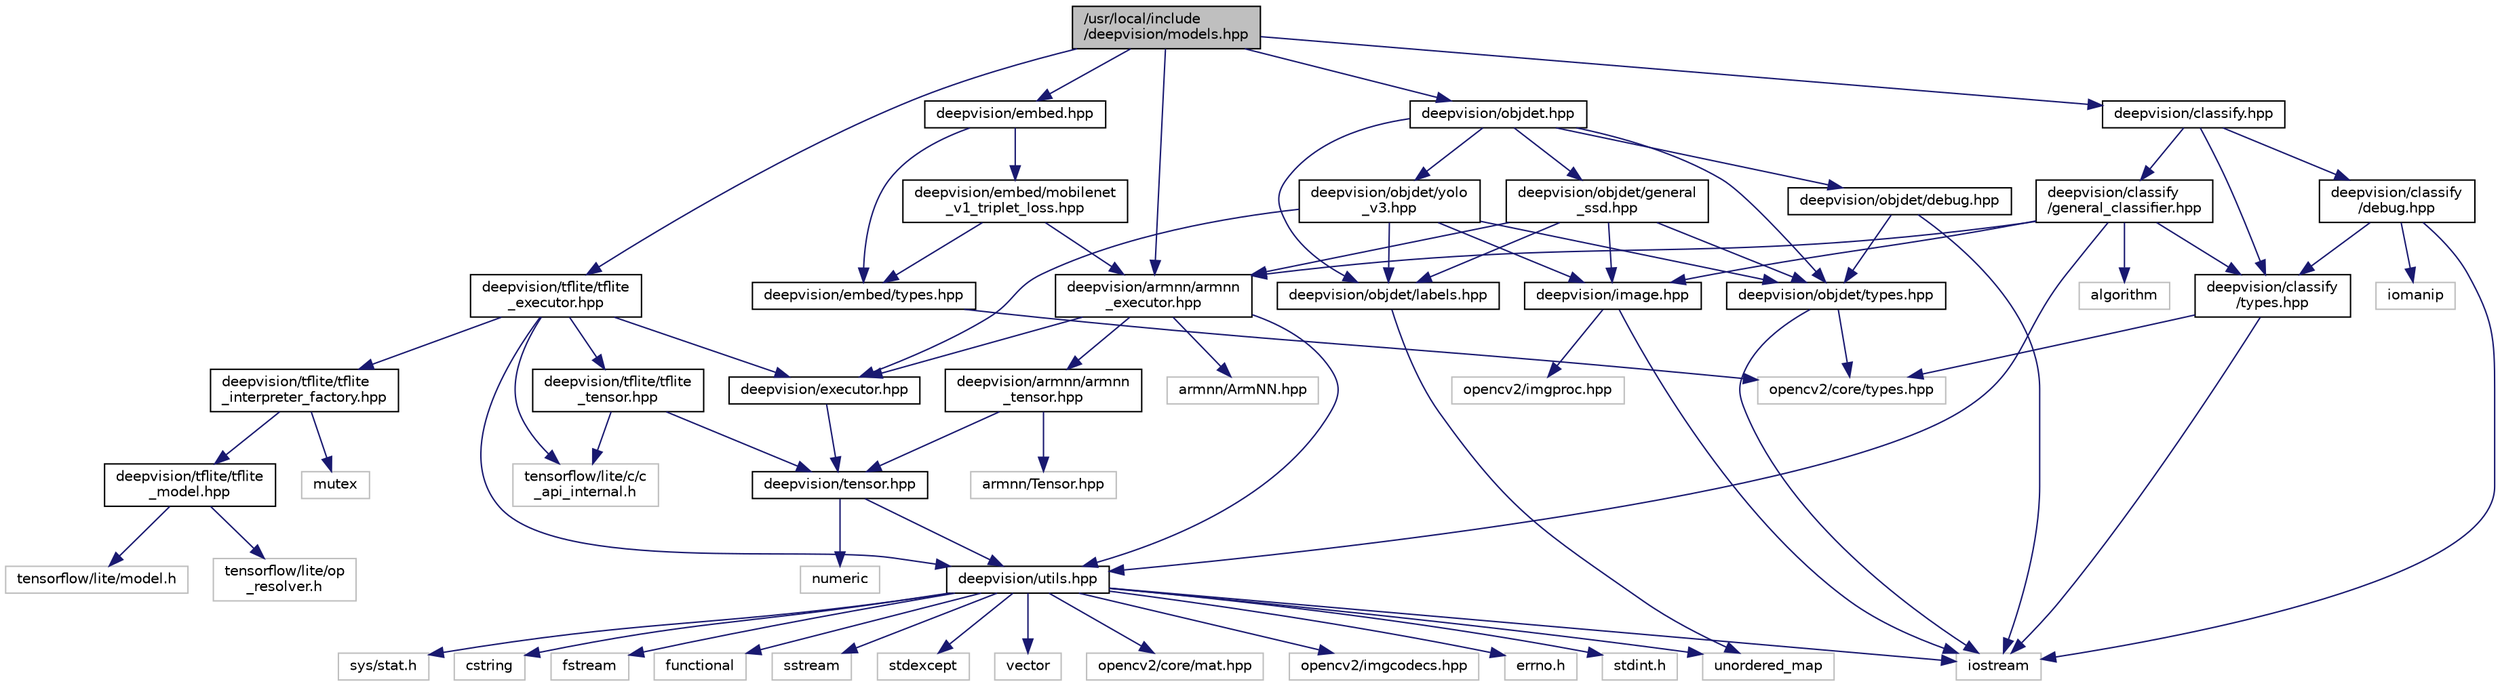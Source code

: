 digraph "/usr/local/include/deepvision/models.hpp"
{
  edge [fontname="Helvetica",fontsize="10",labelfontname="Helvetica",labelfontsize="10"];
  node [fontname="Helvetica",fontsize="10",shape=record];
  Node0 [label="/usr/local/include\l/deepvision/models.hpp",height=0.2,width=0.4,color="black", fillcolor="grey75", style="filled", fontcolor="black"];
  Node0 -> Node1 [color="midnightblue",fontsize="10",style="solid",fontname="Helvetica"];
  Node1 [label="deepvision/embed.hpp",height=0.2,width=0.4,color="black", fillcolor="white", style="filled",URL="$d7/db7/embed_8hpp.html"];
  Node1 -> Node2 [color="midnightblue",fontsize="10",style="solid",fontname="Helvetica"];
  Node2 [label="deepvision/embed/mobilenet\l_v1_triplet_loss.hpp",height=0.2,width=0.4,color="black", fillcolor="white", style="filled",URL="$d5/d3d/mobilenet__v1__triplet__loss_8hpp.html"];
  Node2 -> Node3 [color="midnightblue",fontsize="10",style="solid",fontname="Helvetica"];
  Node3 [label="deepvision/armnn/armnn\l_executor.hpp",height=0.2,width=0.4,color="black", fillcolor="white", style="filled",URL="$d3/dd7/armnn__executor_8hpp.html"];
  Node3 -> Node4 [color="midnightblue",fontsize="10",style="solid",fontname="Helvetica"];
  Node4 [label="deepvision/armnn/armnn\l_tensor.hpp",height=0.2,width=0.4,color="black", fillcolor="white", style="filled",URL="$db/d6c/armnn__tensor_8hpp.html"];
  Node4 -> Node5 [color="midnightblue",fontsize="10",style="solid",fontname="Helvetica"];
  Node5 [label="deepvision/tensor.hpp",height=0.2,width=0.4,color="black", fillcolor="white", style="filled",URL="$d3/d8b/tensor_8hpp.html"];
  Node5 -> Node6 [color="midnightblue",fontsize="10",style="solid",fontname="Helvetica"];
  Node6 [label="deepvision/utils.hpp",height=0.2,width=0.4,color="black", fillcolor="white", style="filled",URL="$d2/dfa/deepvision_2utils_8hpp.html"];
  Node6 -> Node7 [color="midnightblue",fontsize="10",style="solid",fontname="Helvetica"];
  Node7 [label="errno.h",height=0.2,width=0.4,color="grey75", fillcolor="white", style="filled"];
  Node6 -> Node8 [color="midnightblue",fontsize="10",style="solid",fontname="Helvetica"];
  Node8 [label="stdint.h",height=0.2,width=0.4,color="grey75", fillcolor="white", style="filled"];
  Node6 -> Node9 [color="midnightblue",fontsize="10",style="solid",fontname="Helvetica"];
  Node9 [label="sys/stat.h",height=0.2,width=0.4,color="grey75", fillcolor="white", style="filled"];
  Node6 -> Node10 [color="midnightblue",fontsize="10",style="solid",fontname="Helvetica"];
  Node10 [label="cstring",height=0.2,width=0.4,color="grey75", fillcolor="white", style="filled"];
  Node6 -> Node11 [color="midnightblue",fontsize="10",style="solid",fontname="Helvetica"];
  Node11 [label="fstream",height=0.2,width=0.4,color="grey75", fillcolor="white", style="filled"];
  Node6 -> Node12 [color="midnightblue",fontsize="10",style="solid",fontname="Helvetica"];
  Node12 [label="functional",height=0.2,width=0.4,color="grey75", fillcolor="white", style="filled"];
  Node6 -> Node13 [color="midnightblue",fontsize="10",style="solid",fontname="Helvetica"];
  Node13 [label="iostream",height=0.2,width=0.4,color="grey75", fillcolor="white", style="filled"];
  Node6 -> Node14 [color="midnightblue",fontsize="10",style="solid",fontname="Helvetica"];
  Node14 [label="sstream",height=0.2,width=0.4,color="grey75", fillcolor="white", style="filled"];
  Node6 -> Node15 [color="midnightblue",fontsize="10",style="solid",fontname="Helvetica"];
  Node15 [label="stdexcept",height=0.2,width=0.4,color="grey75", fillcolor="white", style="filled"];
  Node6 -> Node16 [color="midnightblue",fontsize="10",style="solid",fontname="Helvetica"];
  Node16 [label="unordered_map",height=0.2,width=0.4,color="grey75", fillcolor="white", style="filled"];
  Node6 -> Node17 [color="midnightblue",fontsize="10",style="solid",fontname="Helvetica"];
  Node17 [label="vector",height=0.2,width=0.4,color="grey75", fillcolor="white", style="filled"];
  Node6 -> Node18 [color="midnightblue",fontsize="10",style="solid",fontname="Helvetica"];
  Node18 [label="opencv2/core/mat.hpp",height=0.2,width=0.4,color="grey75", fillcolor="white", style="filled"];
  Node6 -> Node19 [color="midnightblue",fontsize="10",style="solid",fontname="Helvetica"];
  Node19 [label="opencv2/imgcodecs.hpp",height=0.2,width=0.4,color="grey75", fillcolor="white", style="filled"];
  Node5 -> Node20 [color="midnightblue",fontsize="10",style="solid",fontname="Helvetica"];
  Node20 [label="numeric",height=0.2,width=0.4,color="grey75", fillcolor="white", style="filled"];
  Node4 -> Node21 [color="midnightblue",fontsize="10",style="solid",fontname="Helvetica"];
  Node21 [label="armnn/Tensor.hpp",height=0.2,width=0.4,color="grey75", fillcolor="white", style="filled"];
  Node3 -> Node22 [color="midnightblue",fontsize="10",style="solid",fontname="Helvetica"];
  Node22 [label="deepvision/executor.hpp",height=0.2,width=0.4,color="black", fillcolor="white", style="filled",URL="$d7/d76/executor_8hpp.html"];
  Node22 -> Node5 [color="midnightblue",fontsize="10",style="solid",fontname="Helvetica"];
  Node3 -> Node6 [color="midnightblue",fontsize="10",style="solid",fontname="Helvetica"];
  Node3 -> Node23 [color="midnightblue",fontsize="10",style="solid",fontname="Helvetica"];
  Node23 [label="armnn/ArmNN.hpp",height=0.2,width=0.4,color="grey75", fillcolor="white", style="filled"];
  Node2 -> Node24 [color="midnightblue",fontsize="10",style="solid",fontname="Helvetica"];
  Node24 [label="deepvision/embed/types.hpp",height=0.2,width=0.4,color="black", fillcolor="white", style="filled",URL="$d1/d87/deepvision_2embed_2types_8hpp.html"];
  Node24 -> Node25 [color="midnightblue",fontsize="10",style="solid",fontname="Helvetica"];
  Node25 [label="opencv2/core/types.hpp",height=0.2,width=0.4,color="grey75", fillcolor="white", style="filled"];
  Node1 -> Node24 [color="midnightblue",fontsize="10",style="solid",fontname="Helvetica"];
  Node0 -> Node26 [color="midnightblue",fontsize="10",style="solid",fontname="Helvetica"];
  Node26 [label="deepvision/objdet.hpp",height=0.2,width=0.4,color="black", fillcolor="white", style="filled",URL="$da/d81/objdet_8hpp.html"];
  Node26 -> Node27 [color="midnightblue",fontsize="10",style="solid",fontname="Helvetica"];
  Node27 [label="deepvision/objdet/general\l_ssd.hpp",height=0.2,width=0.4,color="black", fillcolor="white", style="filled",URL="$de/da8/general__ssd_8hpp.html"];
  Node27 -> Node3 [color="midnightblue",fontsize="10",style="solid",fontname="Helvetica"];
  Node27 -> Node28 [color="midnightblue",fontsize="10",style="solid",fontname="Helvetica"];
  Node28 [label="deepvision/image.hpp",height=0.2,width=0.4,color="black", fillcolor="white", style="filled",URL="$d3/d42/image_8hpp.html"];
  Node28 -> Node29 [color="midnightblue",fontsize="10",style="solid",fontname="Helvetica"];
  Node29 [label="opencv2/imgproc.hpp",height=0.2,width=0.4,color="grey75", fillcolor="white", style="filled"];
  Node28 -> Node13 [color="midnightblue",fontsize="10",style="solid",fontname="Helvetica"];
  Node27 -> Node30 [color="midnightblue",fontsize="10",style="solid",fontname="Helvetica"];
  Node30 [label="deepvision/objdet/labels.hpp",height=0.2,width=0.4,color="black", fillcolor="white", style="filled",URL="$d1/d0e/labels_8hpp.html"];
  Node30 -> Node16 [color="midnightblue",fontsize="10",style="solid",fontname="Helvetica"];
  Node27 -> Node31 [color="midnightblue",fontsize="10",style="solid",fontname="Helvetica"];
  Node31 [label="deepvision/objdet/types.hpp",height=0.2,width=0.4,color="black", fillcolor="white", style="filled",URL="$d5/daf/deepvision_2objdet_2types_8hpp.html"];
  Node31 -> Node25 [color="midnightblue",fontsize="10",style="solid",fontname="Helvetica"];
  Node31 -> Node13 [color="midnightblue",fontsize="10",style="solid",fontname="Helvetica"];
  Node26 -> Node32 [color="midnightblue",fontsize="10",style="solid",fontname="Helvetica"];
  Node32 [label="deepvision/objdet/yolo\l_v3.hpp",height=0.2,width=0.4,color="black", fillcolor="white", style="filled",URL="$da/df9/yolo__v3_8hpp.html"];
  Node32 -> Node22 [color="midnightblue",fontsize="10",style="solid",fontname="Helvetica"];
  Node32 -> Node28 [color="midnightblue",fontsize="10",style="solid",fontname="Helvetica"];
  Node32 -> Node30 [color="midnightblue",fontsize="10",style="solid",fontname="Helvetica"];
  Node32 -> Node31 [color="midnightblue",fontsize="10",style="solid",fontname="Helvetica"];
  Node26 -> Node33 [color="midnightblue",fontsize="10",style="solid",fontname="Helvetica"];
  Node33 [label="deepvision/objdet/debug.hpp",height=0.2,width=0.4,color="black", fillcolor="white", style="filled",URL="$d2/d56/deepvision_2objdet_2debug_8hpp.html"];
  Node33 -> Node31 [color="midnightblue",fontsize="10",style="solid",fontname="Helvetica"];
  Node33 -> Node13 [color="midnightblue",fontsize="10",style="solid",fontname="Helvetica"];
  Node26 -> Node30 [color="midnightblue",fontsize="10",style="solid",fontname="Helvetica"];
  Node26 -> Node31 [color="midnightblue",fontsize="10",style="solid",fontname="Helvetica"];
  Node0 -> Node34 [color="midnightblue",fontsize="10",style="solid",fontname="Helvetica"];
  Node34 [label="deepvision/classify.hpp",height=0.2,width=0.4,color="black", fillcolor="white", style="filled",URL="$df/d75/classify_8hpp.html"];
  Node34 -> Node35 [color="midnightblue",fontsize="10",style="solid",fontname="Helvetica"];
  Node35 [label="deepvision/classify\l/general_classifier.hpp",height=0.2,width=0.4,color="black", fillcolor="white", style="filled",URL="$d4/dd5/general__classifier_8hpp.html"];
  Node35 -> Node36 [color="midnightblue",fontsize="10",style="solid",fontname="Helvetica"];
  Node36 [label="algorithm",height=0.2,width=0.4,color="grey75", fillcolor="white", style="filled"];
  Node35 -> Node3 [color="midnightblue",fontsize="10",style="solid",fontname="Helvetica"];
  Node35 -> Node28 [color="midnightblue",fontsize="10",style="solid",fontname="Helvetica"];
  Node35 -> Node37 [color="midnightblue",fontsize="10",style="solid",fontname="Helvetica"];
  Node37 [label="deepvision/classify\l/types.hpp",height=0.2,width=0.4,color="black", fillcolor="white", style="filled",URL="$d0/d4d/deepvision_2classify_2types_8hpp.html"];
  Node37 -> Node25 [color="midnightblue",fontsize="10",style="solid",fontname="Helvetica"];
  Node37 -> Node13 [color="midnightblue",fontsize="10",style="solid",fontname="Helvetica"];
  Node35 -> Node6 [color="midnightblue",fontsize="10",style="solid",fontname="Helvetica"];
  Node34 -> Node37 [color="midnightblue",fontsize="10",style="solid",fontname="Helvetica"];
  Node34 -> Node38 [color="midnightblue",fontsize="10",style="solid",fontname="Helvetica"];
  Node38 [label="deepvision/classify\l/debug.hpp",height=0.2,width=0.4,color="black", fillcolor="white", style="filled",URL="$df/d8e/deepvision_2classify_2debug_8hpp.html"];
  Node38 -> Node37 [color="midnightblue",fontsize="10",style="solid",fontname="Helvetica"];
  Node38 -> Node13 [color="midnightblue",fontsize="10",style="solid",fontname="Helvetica"];
  Node38 -> Node39 [color="midnightblue",fontsize="10",style="solid",fontname="Helvetica"];
  Node39 [label="iomanip",height=0.2,width=0.4,color="grey75", fillcolor="white", style="filled"];
  Node0 -> Node3 [color="midnightblue",fontsize="10",style="solid",fontname="Helvetica"];
  Node0 -> Node40 [color="midnightblue",fontsize="10",style="solid",fontname="Helvetica"];
  Node40 [label="deepvision/tflite/tflite\l_executor.hpp",height=0.2,width=0.4,color="black", fillcolor="white", style="filled",URL="$db/d9a/tflite__executor_8hpp.html"];
  Node40 -> Node41 [color="midnightblue",fontsize="10",style="solid",fontname="Helvetica"];
  Node41 [label="tensorflow/lite/c/c\l_api_internal.h",height=0.2,width=0.4,color="grey75", fillcolor="white", style="filled"];
  Node40 -> Node22 [color="midnightblue",fontsize="10",style="solid",fontname="Helvetica"];
  Node40 -> Node42 [color="midnightblue",fontsize="10",style="solid",fontname="Helvetica"];
  Node42 [label="deepvision/tflite/tflite\l_interpreter_factory.hpp",height=0.2,width=0.4,color="black", fillcolor="white", style="filled",URL="$d3/d97/tflite__interpreter__factory_8hpp.html"];
  Node42 -> Node43 [color="midnightblue",fontsize="10",style="solid",fontname="Helvetica"];
  Node43 [label="deepvision/tflite/tflite\l_model.hpp",height=0.2,width=0.4,color="black", fillcolor="white", style="filled",URL="$d5/def/tflite__model_8hpp.html"];
  Node43 -> Node44 [color="midnightblue",fontsize="10",style="solid",fontname="Helvetica"];
  Node44 [label="tensorflow/lite/model.h",height=0.2,width=0.4,color="grey75", fillcolor="white", style="filled"];
  Node43 -> Node45 [color="midnightblue",fontsize="10",style="solid",fontname="Helvetica"];
  Node45 [label="tensorflow/lite/op\l_resolver.h",height=0.2,width=0.4,color="grey75", fillcolor="white", style="filled"];
  Node42 -> Node46 [color="midnightblue",fontsize="10",style="solid",fontname="Helvetica"];
  Node46 [label="mutex",height=0.2,width=0.4,color="grey75", fillcolor="white", style="filled"];
  Node40 -> Node47 [color="midnightblue",fontsize="10",style="solid",fontname="Helvetica"];
  Node47 [label="deepvision/tflite/tflite\l_tensor.hpp",height=0.2,width=0.4,color="black", fillcolor="white", style="filled",URL="$da/db1/tflite__tensor_8hpp.html"];
  Node47 -> Node5 [color="midnightblue",fontsize="10",style="solid",fontname="Helvetica"];
  Node47 -> Node41 [color="midnightblue",fontsize="10",style="solid",fontname="Helvetica"];
  Node40 -> Node6 [color="midnightblue",fontsize="10",style="solid",fontname="Helvetica"];
}
